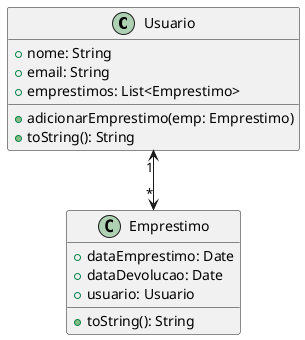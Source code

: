 @startuml
'https://plantuml.com/class-diagram

@startuml
class Usuario {
  +nome: String
  +email: String
  +emprestimos: List<Emprestimo>
  +adicionarEmprestimo(emp: Emprestimo)
  +toString(): String
}

class Emprestimo {
  +dataEmprestimo: Date
  +dataDevolucao: Date
  +usuario: Usuario
  +toString(): String
}

Usuario "1" <--> "*" Emprestimo
@enduml

@enduml